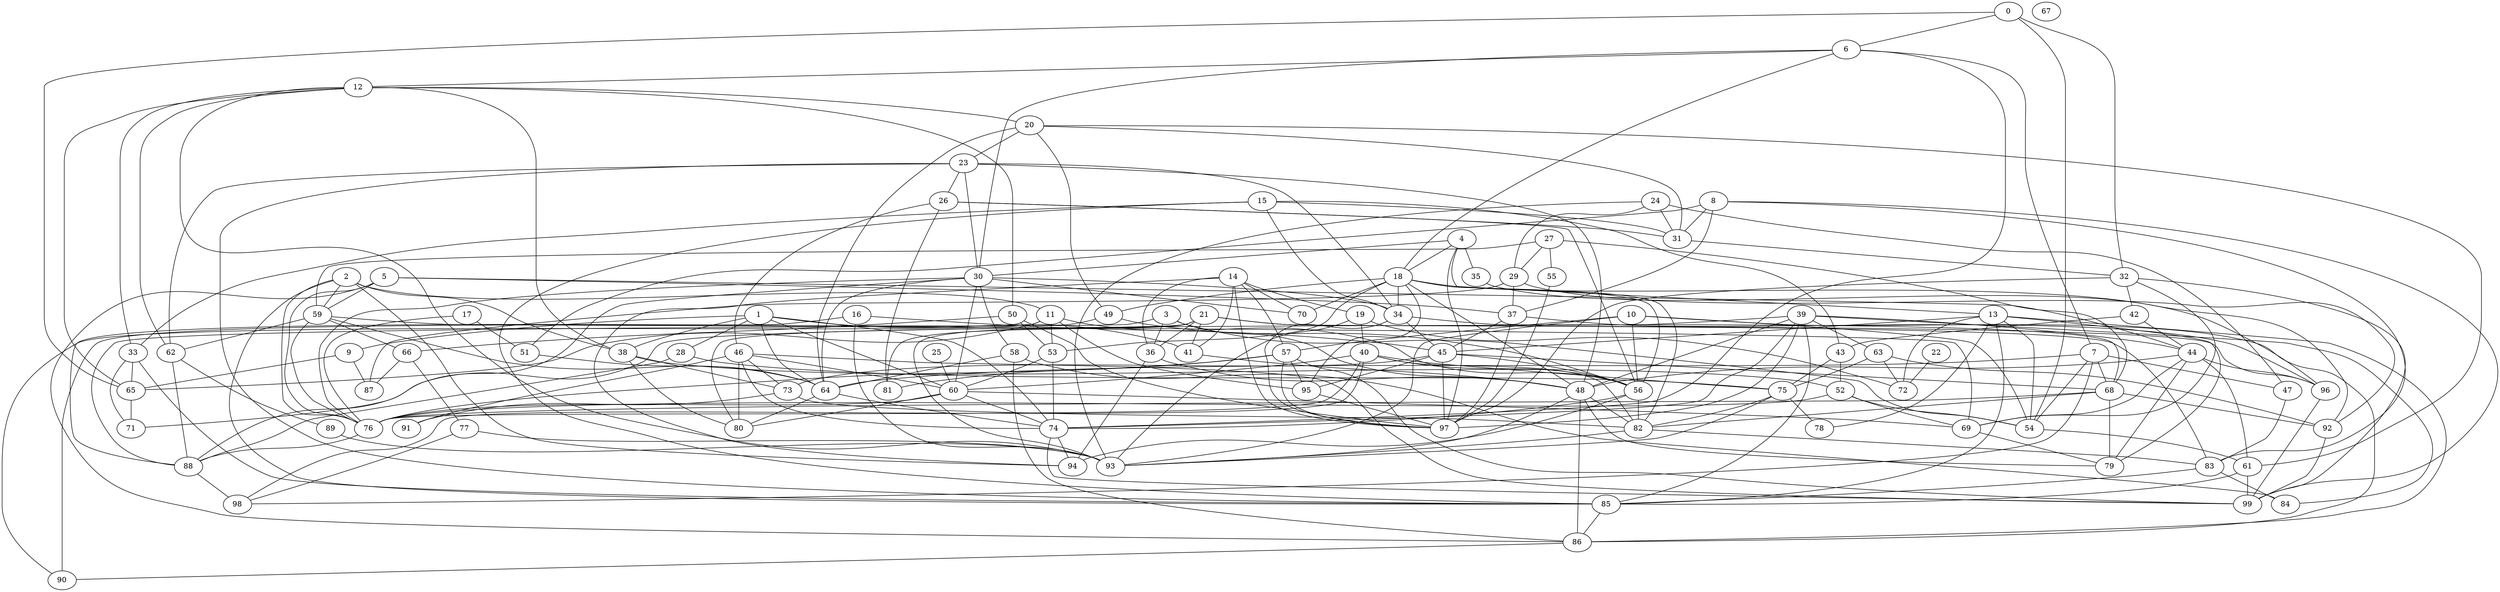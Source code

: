 strict graph "gnp_random_graph(100,0.06)" {
0;
1;
2;
3;
4;
5;
6;
7;
8;
9;
10;
11;
12;
13;
14;
15;
16;
17;
18;
19;
20;
21;
22;
23;
24;
25;
26;
27;
28;
29;
30;
31;
32;
33;
34;
35;
36;
37;
38;
39;
40;
41;
42;
43;
44;
45;
46;
47;
48;
49;
50;
51;
52;
53;
54;
55;
56;
57;
58;
59;
60;
61;
62;
63;
64;
65;
66;
67;
68;
69;
70;
71;
72;
73;
74;
75;
76;
77;
78;
79;
80;
81;
82;
83;
84;
85;
86;
87;
88;
89;
90;
91;
92;
93;
94;
95;
96;
97;
98;
99;
0 -- 32  [is_available=True, prob="1.0"];
0 -- 65  [is_available=True, prob="0.476009360646"];
0 -- 54  [is_available=True, prob="0.278058368031"];
0 -- 6  [is_available=True, prob="0.697080088013"];
1 -- 64  [is_available=True, prob="0.946259039928"];
1 -- 38  [is_available=True, prob="0.987417396976"];
1 -- 9  [is_available=True, prob="0.301991754247"];
1 -- 74  [is_available=True, prob="0.666772465941"];
1 -- 60  [is_available=True, prob="1.0"];
1 -- 41  [is_available=True, prob="1.0"];
1 -- 28  [is_available=True, prob="0.705083998721"];
2 -- 38  [is_available=True, prob="0.746732821393"];
2 -- 11  [is_available=True, prob="0.847807644845"];
2 -- 76  [is_available=True, prob="0.587784356327"];
2 -- 85  [is_available=True, prob="0.18855725265"];
2 -- 59  [is_available=True, prob="0.636761456983"];
2 -- 94  [is_available=True, prob="0.966923015032"];
3 -- 48  [is_available=True, prob="0.829862946379"];
3 -- 88  [is_available=True, prob="0.981148362569"];
3 -- 36  [is_available=True, prob="0.264672670198"];
3 -- 54  [is_available=True, prob="0.410154410347"];
4 -- 97  [is_available=True, prob="0.571588807593"];
4 -- 18  [is_available=True, prob="0.155959891517"];
4 -- 35  [is_available=True, prob="1.0"];
4 -- 13  [is_available=True, prob="0.896504030896"];
4 -- 30  [is_available=True, prob="0.46906012054"];
5 -- 76  [is_available=True, prob="0.00289743069274"];
5 -- 59  [is_available=True, prob="0.542440060799"];
5 -- 44  [is_available=True, prob="0.956347518826"];
5 -- 37  [is_available=True, prob="0.600875953332"];
5 -- 86  [is_available=True, prob="0.536482665118"];
6 -- 7  [is_available=True, prob="0.47254707834"];
6 -- 74  [is_available=True, prob="0.827566332173"];
6 -- 12  [is_available=True, prob="0.439234111486"];
6 -- 18  [is_available=True, prob="0.704919094833"];
6 -- 30  [is_available=True, prob="1.0"];
7 -- 64  [is_available=True, prob="0.98922519486"];
7 -- 98  [is_available=True, prob="0.605669785349"];
7 -- 68  [is_available=True, prob="1.0"];
7 -- 47  [is_available=True, prob="1.0"];
7 -- 54  [is_available=True, prob="0.374940916444"];
8 -- 99  [is_available=True, prob="1.0"];
8 -- 83  [is_available=True, prob="0.491416455133"];
8 -- 51  [is_available=True, prob="1.0"];
8 -- 37  [is_available=True, prob="0.328643344597"];
8 -- 31  [is_available=True, prob="0.661116759821"];
9 -- 87  [is_available=True, prob="0.93255914719"];
9 -- 65  [is_available=True, prob="1.0"];
10 -- 56  [is_available=True, prob="0.344859858523"];
10 -- 57  [is_available=True, prob="0.667123828465"];
10 -- 86  [is_available=True, prob="1.0"];
10 -- 54  [is_available=True, prob="0.016203315129"];
10 -- 93  [is_available=True, prob="0.628406589635"];
11 -- 65  [is_available=True, prob="0.708851936746"];
11 -- 53  [is_available=True, prob="0.918198300521"];
11 -- 56  [is_available=True, prob="0.0751021700599"];
11 -- 90  [is_available=True, prob="0.835928630179"];
11 -- 95  [is_available=True, prob="0.0923760133613"];
12 -- 33  [is_available=True, prob="0.831686673"];
12 -- 38  [is_available=True, prob="1.0"];
12 -- 65  [is_available=True, prob="0.889649926074"];
12 -- 50  [is_available=True, prob="0.01556427318"];
12 -- 20  [is_available=True, prob="0.126592871432"];
12 -- 93  [is_available=True, prob="0.34485128527"];
12 -- 62  [is_available=True, prob="0.672040788345"];
13 -- 86  [is_available=True, prob="0.574705561262"];
13 -- 72  [is_available=True, prob="0.317764074631"];
13 -- 45  [is_available=True, prob="0.544011607503"];
13 -- 78  [is_available=True, prob="1.0"];
13 -- 79  [is_available=True, prob="0.614340777334"];
13 -- 85  [is_available=True, prob="1.0"];
13 -- 54  [is_available=True, prob="0.40812549677"];
14 -- 97  [is_available=True, prob="0.492280198327"];
14 -- 36  [is_available=True, prob="1.0"];
14 -- 70  [is_available=True, prob="0.521730367763"];
14 -- 41  [is_available=True, prob="0.552812741153"];
14 -- 19  [is_available=True, prob="0.827079194977"];
14 -- 57  [is_available=True, prob="0.650445762571"];
14 -- 94  [is_available=True, prob="0.350020101284"];
15 -- 33  [is_available=True, prob="1.0"];
15 -- 34  [is_available=True, prob="0.260454927537"];
15 -- 43  [is_available=True, prob="0.591857524398"];
15 -- 85  [is_available=True, prob="0.235207845342"];
15 -- 31  [is_available=True, prob="1.0"];
16 -- 88  [is_available=True, prob="0.0384149750863"];
16 -- 45  [is_available=True, prob="0.638566873467"];
16 -- 93  [is_available=True, prob="0.442525587813"];
17 -- 51  [is_available=True, prob="0.351169567246"];
17 -- 76  [is_available=True, prob="0.890602857661"];
18 -- 34  [is_available=True, prob="0.950644706231"];
18 -- 70  [is_available=True, prob="0.825259296417"];
18 -- 48  [is_available=True, prob="1.0"];
18 -- 49  [is_available=True, prob="1.0"];
18 -- 82  [is_available=True, prob="0.888203882035"];
18 -- 53  [is_available=True, prob="0.150958293091"];
18 -- 56  [is_available=True, prob="0.868191459461"];
18 -- 92  [is_available=True, prob="0.771300865069"];
18 -- 95  [is_available=True, prob="0.204008413408"];
19 -- 40  [is_available=True, prob="0.0709216191819"];
19 -- 72  [is_available=True, prob="1.0"];
19 -- 93  [is_available=True, prob="0.0775660198011"];
20 -- 64  [is_available=True, prob="0.151311772697"];
20 -- 49  [is_available=True, prob="0.414354477968"];
20 -- 23  [is_available=True, prob="0.718197964248"];
20 -- 61  [is_available=True, prob="0.891451020848"];
20 -- 31  [is_available=True, prob="0.0013228734458"];
21 -- 96  [is_available=True, prob="0.0350570748561"];
21 -- 36  [is_available=True, prob="0.715175124126"];
21 -- 41  [is_available=True, prob="0.413467597735"];
21 -- 80  [is_available=True, prob="1.0"];
21 -- 81  [is_available=True, prob="0.882079082187"];
21 -- 83  [is_available=True, prob="1.0"];
21 -- 93  [is_available=True, prob="0.924789868817"];
22 -- 72  [is_available=True, prob="0.173247736108"];
23 -- 34  [is_available=True, prob="0.463170396969"];
23 -- 48  [is_available=True, prob="1.0"];
23 -- 30  [is_available=True, prob="0.476548094878"];
23 -- 26  [is_available=True, prob="0.0808145961641"];
23 -- 62  [is_available=True, prob="0.572054640962"];
23 -- 85  [is_available=True, prob="0.410391917643"];
24 -- 47  [is_available=True, prob="0.166157145838"];
24 -- 29  [is_available=True, prob="1.0"];
24 -- 93  [is_available=True, prob="0.0387538287855"];
24 -- 31  [is_available=True, prob="0.817614035802"];
25 -- 60  [is_available=True, prob="0.854077395499"];
26 -- 56  [is_available=True, prob="0.566004025108"];
26 -- 81  [is_available=True, prob="0.273920114553"];
26 -- 31  [is_available=True, prob="0.672054216193"];
26 -- 46  [is_available=True, prob="0.801963625666"];
27 -- 59  [is_available=True, prob="0.541746786624"];
27 -- 68  [is_available=True, prob="0.307767514329"];
27 -- 29  [is_available=True, prob="1.0"];
27 -- 55  [is_available=True, prob="0.920818893058"];
28 -- 88  [is_available=True, prob="0.588074332005"];
28 -- 75  [is_available=True, prob="1.0"];
29 -- 92  [is_available=True, prob="0.0783024858041"];
29 -- 37  [is_available=True, prob="1.0"];
29 -- 87  [is_available=True, prob="0.92107644146"];
30 -- 64  [is_available=True, prob="0.771292891691"];
30 -- 34  [is_available=True, prob="0.309057899118"];
30 -- 70  [is_available=True, prob="0.85693267752"];
30 -- 76  [is_available=True, prob="0.165554263946"];
30 -- 88  [is_available=True, prob="1.0"];
30 -- 58  [is_available=True, prob="0.899427976547"];
30 -- 60  [is_available=True, prob="0.636778507097"];
31 -- 32  [is_available=True, prob="1.0"];
32 -- 97  [is_available=True, prob="0.610182919739"];
32 -- 99  [is_available=True, prob="1.0"];
32 -- 69  [is_available=True, prob="0.180154676837"];
32 -- 42  [is_available=True, prob="0.743728808605"];
33 -- 65  [is_available=True, prob="1.0"];
33 -- 71  [is_available=True, prob="0.347221404867"];
33 -- 85  [is_available=True, prob="0.0967766464697"];
34 -- 97  [is_available=True, prob="0.318882309846"];
34 -- 68  [is_available=True, prob="0.155524605209"];
34 -- 45  [is_available=True, prob="0.862850265234"];
35 -- 96  [is_available=True, prob="1.0"];
36 -- 48  [is_available=True, prob="0.239771544023"];
36 -- 94  [is_available=True, prob="0.659097840403"];
37 -- 96  [is_available=True, prob="0.972009353504"];
37 -- 97  [is_available=True, prob="0.027496252765"];
37 -- 45  [is_available=True, prob="0.697537989461"];
38 -- 73  [is_available=True, prob="1.0"];
38 -- 80  [is_available=True, prob="0.0351735644325"];
38 -- 52  [is_available=True, prob="0.288394125161"];
39 -- 97  [is_available=True, prob="0.204178947718"];
39 -- 71  [is_available=True, prob="1.0"];
39 -- 74  [is_available=True, prob="0.726912182419"];
39 -- 44  [is_available=True, prob="0.934337991731"];
39 -- 48  [is_available=True, prob="0.60478895125"];
39 -- 84  [is_available=True, prob="0.454568653217"];
39 -- 85  [is_available=True, prob="0.400864327137"];
39 -- 63  [is_available=True, prob="0.783349143911"];
40 -- 98  [is_available=True, prob="0.860783883588"];
40 -- 75  [is_available=True, prob="1.0"];
40 -- 76  [is_available=True, prob="0.332685757034"];
40 -- 82  [is_available=True, prob="1.0"];
40 -- 56  [is_available=True, prob="1.0"];
40 -- 60  [is_available=True, prob="0.157598009504"];
41 -- 48  [is_available=True, prob="0.761264906837"];
42 -- 43  [is_available=True, prob="0.631958475433"];
42 -- 44  [is_available=True, prob="0.474765775026"];
43 -- 75  [is_available=True, prob="0.119329821791"];
43 -- 52  [is_available=True, prob="0.221458822964"];
44 -- 96  [is_available=True, prob="0.277069626244"];
44 -- 79  [is_available=True, prob="1.0"];
44 -- 48  [is_available=True, prob="0.868760022305"];
44 -- 61  [is_available=True, prob="0.873625296889"];
44 -- 69  [is_available=True, prob="1.0"];
45 -- 97  [is_available=True, prob="0.9547300838"];
45 -- 68  [is_available=True, prob="1.0"];
45 -- 73  [is_available=True, prob="0.919080365908"];
45 -- 56  [is_available=True, prob="1.0"];
45 -- 95  [is_available=True, prob="0.397815890386"];
46 -- 99  [is_available=True, prob="0.931336505177"];
46 -- 73  [is_available=True, prob="0.875786358496"];
46 -- 74  [is_available=True, prob="1.0"];
46 -- 80  [is_available=True, prob="0.252448726303"];
46 -- 91  [is_available=True, prob="1.0"];
46 -- 60  [is_available=True, prob="0.550503796994"];
47 -- 83  [is_available=True, prob="0.135907228835"];
48 -- 82  [is_available=True, prob="0.516036306343"];
48 -- 79  [is_available=True, prob="0.715673296192"];
48 -- 86  [is_available=True, prob="0.0980361130249"];
48 -- 93  [is_available=True, prob="1.0"];
49 -- 56  [is_available=True, prob="1.0"];
49 -- 90  [is_available=True, prob="0.00142871896135"];
50 -- 97  [is_available=True, prob="0.87064244574"];
50 -- 66  [is_available=True, prob="0.355645377336"];
50 -- 53  [is_available=True, prob="1.0"];
51 -- 64  [is_available=True, prob="0.751249742287"];
52 -- 76  [is_available=True, prob="0.313096997623"];
52 -- 54  [is_available=True, prob="0.59478246391"];
52 -- 69  [is_available=True, prob="0.832250682812"];
53 -- 74  [is_available=True, prob="0.903424755504"];
53 -- 60  [is_available=True, prob="1.0"];
54 -- 61  [is_available=True, prob="0.986627912764"];
55 -- 97  [is_available=True, prob="0.642049006099"];
56 -- 82  [is_available=True, prob="0.174652959229"];
56 -- 74  [is_available=True, prob="0.141717363299"];
56 -- 94  [is_available=True, prob="0.111685235693"];
57 -- 97  [is_available=True, prob="0.536173431807"];
57 -- 99  [is_available=True, prob="1.0"];
57 -- 76  [is_available=True, prob="0.354030971175"];
57 -- 81  [is_available=True, prob="0.971643473105"];
57 -- 95  [is_available=True, prob="0.86910591597"];
58 -- 64  [is_available=True, prob="0.98424191045"];
58 -- 84  [is_available=True, prob="0.7052426018"];
58 -- 86  [is_available=True, prob="1.0"];
59 -- 64  [is_available=True, prob="1.0"];
59 -- 76  [is_available=True, prob="0.369367064023"];
59 -- 66  [is_available=True, prob="0.775223862457"];
59 -- 62  [is_available=True, prob="1.0"];
59 -- 69  [is_available=True, prob="0.673842441282"];
60 -- 69  [is_available=True, prob="0.157795069404"];
60 -- 74  [is_available=True, prob="0.770153067277"];
60 -- 76  [is_available=True, prob="0.522210542843"];
60 -- 80  [is_available=True, prob="0.696127744994"];
61 -- 99  [is_available=True, prob="1.0"];
61 -- 85  [is_available=True, prob="0.504741829457"];
62 -- 88  [is_available=True, prob="1.0"];
62 -- 89  [is_available=True, prob="0.634072860634"];
63 -- 72  [is_available=True, prob="0.398889681189"];
63 -- 75  [is_available=True, prob="1.0"];
63 -- 92  [is_available=True, prob="0.971127417643"];
64 -- 74  [is_available=True, prob="0.454841567376"];
64 -- 80  [is_available=True, prob="0.284151428578"];
65 -- 71  [is_available=True, prob="0.795108268525"];
66 -- 77  [is_available=True, prob="0.658086154438"];
66 -- 87  [is_available=True, prob="1.0"];
68 -- 76  [is_available=True, prob="0.419893232242"];
68 -- 79  [is_available=True, prob="0.231537388726"];
68 -- 82  [is_available=True, prob="0.268641386078"];
68 -- 92  [is_available=True, prob="0.972108137453"];
69 -- 79  [is_available=True, prob="0.641274286048"];
73 -- 91  [is_available=True, prob="1.0"];
73 -- 82  [is_available=True, prob="1.0"];
74 -- 99  [is_available=True, prob="0.335156804652"];
74 -- 94  [is_available=True, prob="1.0"];
75 -- 78  [is_available=True, prob="0.543147742368"];
75 -- 82  [is_available=True, prob="0.714546108253"];
75 -- 93  [is_available=True, prob="1.0"];
76 -- 88  [is_available=True, prob="0.34963067126"];
77 -- 98  [is_available=True, prob="0.915043089336"];
77 -- 93  [is_available=True, prob="0.333542361535"];
82 -- 83  [is_available=True, prob="0.984371593458"];
82 -- 93  [is_available=True, prob="0.55697633339"];
83 -- 84  [is_available=True, prob="0.88450185209"];
83 -- 85  [is_available=True, prob="0.925696311222"];
85 -- 86  [is_available=True, prob="1.0"];
86 -- 90  [is_available=True, prob="0.533419309865"];
88 -- 98  [is_available=True, prob="0.206986990473"];
89 -- 93  [is_available=True, prob="0.299758706318"];
92 -- 99  [is_available=True, prob="0.776291878943"];
95 -- 97  [is_available=True, prob="0.97241985127"];
96 -- 99  [is_available=True, prob="0.103913791765"];
}

